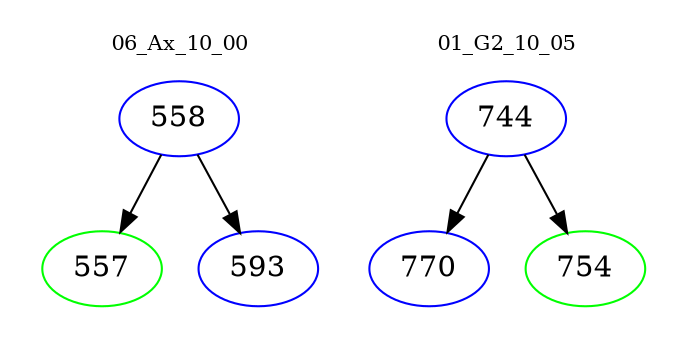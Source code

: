 digraph{
subgraph cluster_0 {
color = white
label = "06_Ax_10_00";
fontsize=10;
T0_558 [label="558", color="blue"]
T0_558 -> T0_557 [color="black"]
T0_557 [label="557", color="green"]
T0_558 -> T0_593 [color="black"]
T0_593 [label="593", color="blue"]
}
subgraph cluster_1 {
color = white
label = "01_G2_10_05";
fontsize=10;
T1_744 [label="744", color="blue"]
T1_744 -> T1_770 [color="black"]
T1_770 [label="770", color="blue"]
T1_744 -> T1_754 [color="black"]
T1_754 [label="754", color="green"]
}
}
